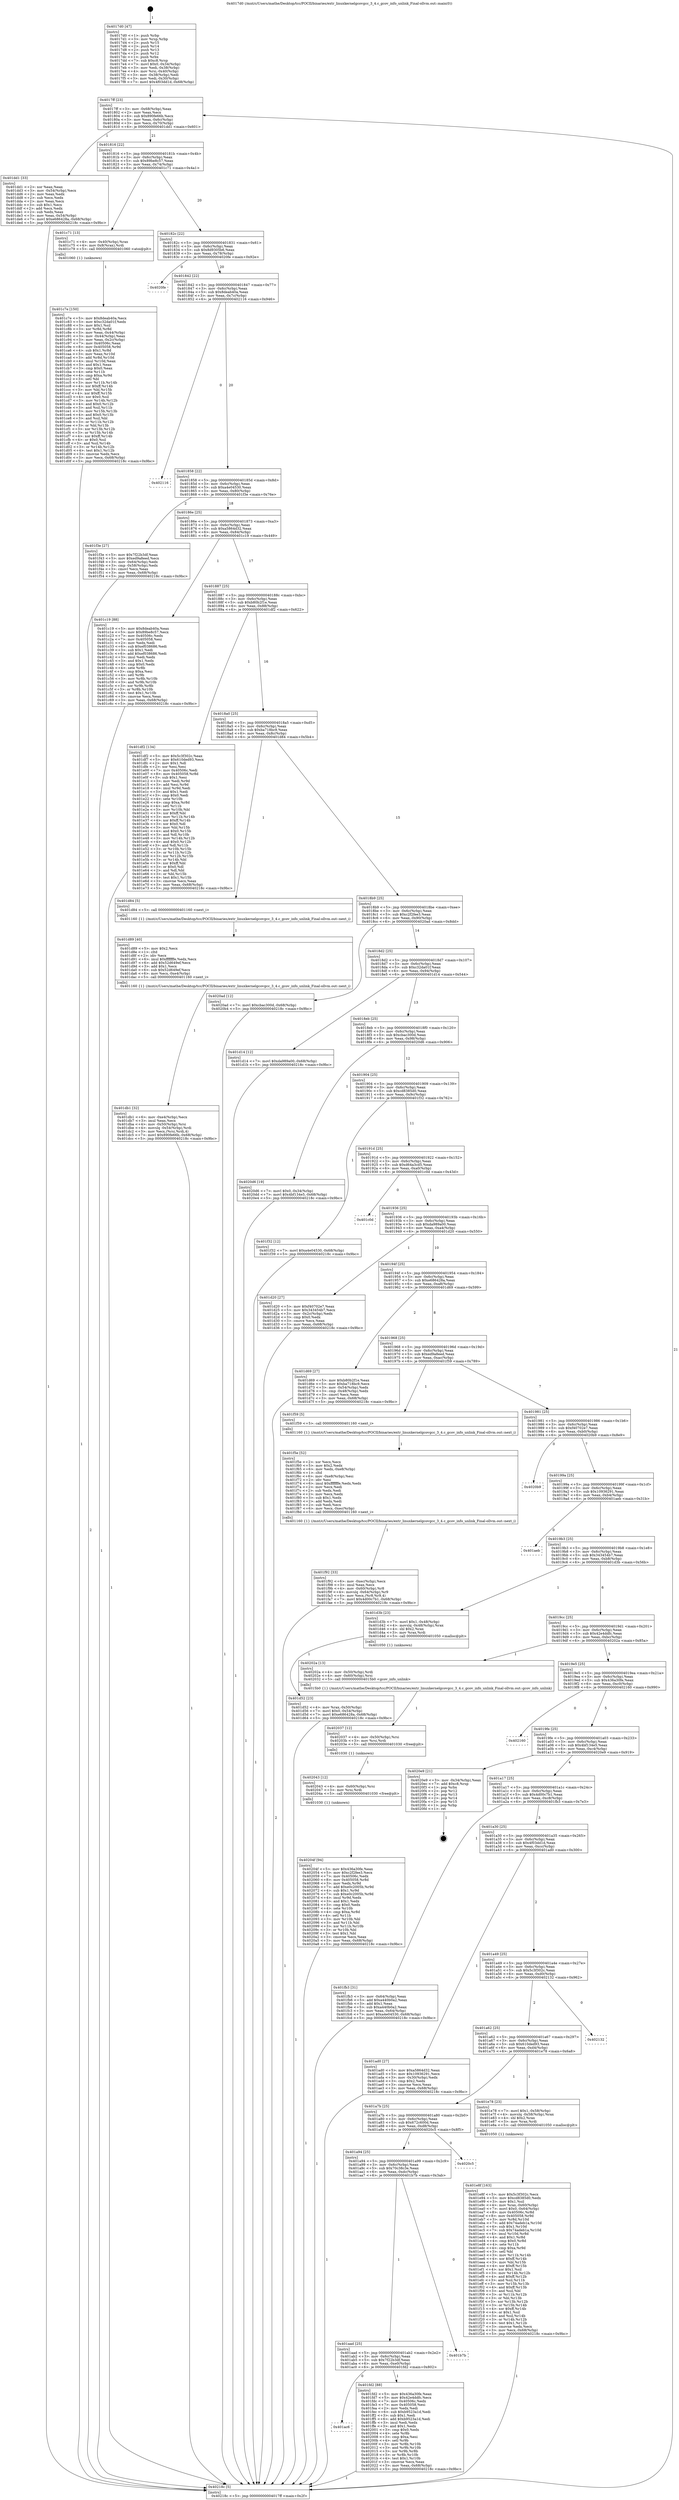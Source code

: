 digraph "0x4017d0" {
  label = "0x4017d0 (/mnt/c/Users/mathe/Desktop/tcc/POCII/binaries/extr_linuxkernelgcovgcc_3_4.c_gcov_info_unlink_Final-ollvm.out::main(0))"
  labelloc = "t"
  node[shape=record]

  Entry [label="",width=0.3,height=0.3,shape=circle,fillcolor=black,style=filled]
  "0x4017ff" [label="{
     0x4017ff [23]\l
     | [instrs]\l
     &nbsp;&nbsp;0x4017ff \<+3\>: mov -0x68(%rbp),%eax\l
     &nbsp;&nbsp;0x401802 \<+2\>: mov %eax,%ecx\l
     &nbsp;&nbsp;0x401804 \<+6\>: sub $0x890fe66b,%ecx\l
     &nbsp;&nbsp;0x40180a \<+3\>: mov %eax,-0x6c(%rbp)\l
     &nbsp;&nbsp;0x40180d \<+3\>: mov %ecx,-0x70(%rbp)\l
     &nbsp;&nbsp;0x401810 \<+6\>: je 0000000000401dd1 \<main+0x601\>\l
  }"]
  "0x401dd1" [label="{
     0x401dd1 [33]\l
     | [instrs]\l
     &nbsp;&nbsp;0x401dd1 \<+2\>: xor %eax,%eax\l
     &nbsp;&nbsp;0x401dd3 \<+3\>: mov -0x54(%rbp),%ecx\l
     &nbsp;&nbsp;0x401dd6 \<+2\>: mov %eax,%edx\l
     &nbsp;&nbsp;0x401dd8 \<+2\>: sub %ecx,%edx\l
     &nbsp;&nbsp;0x401dda \<+2\>: mov %eax,%ecx\l
     &nbsp;&nbsp;0x401ddc \<+3\>: sub $0x1,%ecx\l
     &nbsp;&nbsp;0x401ddf \<+2\>: add %ecx,%edx\l
     &nbsp;&nbsp;0x401de1 \<+2\>: sub %edx,%eax\l
     &nbsp;&nbsp;0x401de3 \<+3\>: mov %eax,-0x54(%rbp)\l
     &nbsp;&nbsp;0x401de6 \<+7\>: movl $0xe686428a,-0x68(%rbp)\l
     &nbsp;&nbsp;0x401ded \<+5\>: jmp 000000000040218c \<main+0x9bc\>\l
  }"]
  "0x401816" [label="{
     0x401816 [22]\l
     | [instrs]\l
     &nbsp;&nbsp;0x401816 \<+5\>: jmp 000000000040181b \<main+0x4b\>\l
     &nbsp;&nbsp;0x40181b \<+3\>: mov -0x6c(%rbp),%eax\l
     &nbsp;&nbsp;0x40181e \<+5\>: sub $0x89be8c57,%eax\l
     &nbsp;&nbsp;0x401823 \<+3\>: mov %eax,-0x74(%rbp)\l
     &nbsp;&nbsp;0x401826 \<+6\>: je 0000000000401c71 \<main+0x4a1\>\l
  }"]
  Exit [label="",width=0.3,height=0.3,shape=circle,fillcolor=black,style=filled,peripheries=2]
  "0x401c71" [label="{
     0x401c71 [13]\l
     | [instrs]\l
     &nbsp;&nbsp;0x401c71 \<+4\>: mov -0x40(%rbp),%rax\l
     &nbsp;&nbsp;0x401c75 \<+4\>: mov 0x8(%rax),%rdi\l
     &nbsp;&nbsp;0x401c79 \<+5\>: call 0000000000401060 \<atoi@plt\>\l
     | [calls]\l
     &nbsp;&nbsp;0x401060 \{1\} (unknown)\l
  }"]
  "0x40182c" [label="{
     0x40182c [22]\l
     | [instrs]\l
     &nbsp;&nbsp;0x40182c \<+5\>: jmp 0000000000401831 \<main+0x61\>\l
     &nbsp;&nbsp;0x401831 \<+3\>: mov -0x6c(%rbp),%eax\l
     &nbsp;&nbsp;0x401834 \<+5\>: sub $0x8d9305b6,%eax\l
     &nbsp;&nbsp;0x401839 \<+3\>: mov %eax,-0x78(%rbp)\l
     &nbsp;&nbsp;0x40183c \<+6\>: je 00000000004020fe \<main+0x92e\>\l
  }"]
  "0x40204f" [label="{
     0x40204f [94]\l
     | [instrs]\l
     &nbsp;&nbsp;0x40204f \<+5\>: mov $0x436a30fe,%eax\l
     &nbsp;&nbsp;0x402054 \<+5\>: mov $0xc2f2fee3,%ecx\l
     &nbsp;&nbsp;0x402059 \<+7\>: mov 0x40506c,%edx\l
     &nbsp;&nbsp;0x402060 \<+8\>: mov 0x405058,%r8d\l
     &nbsp;&nbsp;0x402068 \<+3\>: mov %edx,%r9d\l
     &nbsp;&nbsp;0x40206b \<+7\>: add $0xe0c2005b,%r9d\l
     &nbsp;&nbsp;0x402072 \<+4\>: sub $0x1,%r9d\l
     &nbsp;&nbsp;0x402076 \<+7\>: sub $0xe0c2005b,%r9d\l
     &nbsp;&nbsp;0x40207d \<+4\>: imul %r9d,%edx\l
     &nbsp;&nbsp;0x402081 \<+3\>: and $0x1,%edx\l
     &nbsp;&nbsp;0x402084 \<+3\>: cmp $0x0,%edx\l
     &nbsp;&nbsp;0x402087 \<+4\>: sete %r10b\l
     &nbsp;&nbsp;0x40208b \<+4\>: cmp $0xa,%r8d\l
     &nbsp;&nbsp;0x40208f \<+4\>: setl %r11b\l
     &nbsp;&nbsp;0x402093 \<+3\>: mov %r10b,%bl\l
     &nbsp;&nbsp;0x402096 \<+3\>: and %r11b,%bl\l
     &nbsp;&nbsp;0x402099 \<+3\>: xor %r11b,%r10b\l
     &nbsp;&nbsp;0x40209c \<+3\>: or %r10b,%bl\l
     &nbsp;&nbsp;0x40209f \<+3\>: test $0x1,%bl\l
     &nbsp;&nbsp;0x4020a2 \<+3\>: cmovne %ecx,%eax\l
     &nbsp;&nbsp;0x4020a5 \<+3\>: mov %eax,-0x68(%rbp)\l
     &nbsp;&nbsp;0x4020a8 \<+5\>: jmp 000000000040218c \<main+0x9bc\>\l
  }"]
  "0x4020fe" [label="{
     0x4020fe\l
  }", style=dashed]
  "0x401842" [label="{
     0x401842 [22]\l
     | [instrs]\l
     &nbsp;&nbsp;0x401842 \<+5\>: jmp 0000000000401847 \<main+0x77\>\l
     &nbsp;&nbsp;0x401847 \<+3\>: mov -0x6c(%rbp),%eax\l
     &nbsp;&nbsp;0x40184a \<+5\>: sub $0x8deab40a,%eax\l
     &nbsp;&nbsp;0x40184f \<+3\>: mov %eax,-0x7c(%rbp)\l
     &nbsp;&nbsp;0x401852 \<+6\>: je 0000000000402116 \<main+0x946\>\l
  }"]
  "0x402043" [label="{
     0x402043 [12]\l
     | [instrs]\l
     &nbsp;&nbsp;0x402043 \<+4\>: mov -0x60(%rbp),%rsi\l
     &nbsp;&nbsp;0x402047 \<+3\>: mov %rsi,%rdi\l
     &nbsp;&nbsp;0x40204a \<+5\>: call 0000000000401030 \<free@plt\>\l
     | [calls]\l
     &nbsp;&nbsp;0x401030 \{1\} (unknown)\l
  }"]
  "0x402116" [label="{
     0x402116\l
  }", style=dashed]
  "0x401858" [label="{
     0x401858 [22]\l
     | [instrs]\l
     &nbsp;&nbsp;0x401858 \<+5\>: jmp 000000000040185d \<main+0x8d\>\l
     &nbsp;&nbsp;0x40185d \<+3\>: mov -0x6c(%rbp),%eax\l
     &nbsp;&nbsp;0x401860 \<+5\>: sub $0xa4e04530,%eax\l
     &nbsp;&nbsp;0x401865 \<+3\>: mov %eax,-0x80(%rbp)\l
     &nbsp;&nbsp;0x401868 \<+6\>: je 0000000000401f3e \<main+0x76e\>\l
  }"]
  "0x402037" [label="{
     0x402037 [12]\l
     | [instrs]\l
     &nbsp;&nbsp;0x402037 \<+4\>: mov -0x50(%rbp),%rsi\l
     &nbsp;&nbsp;0x40203b \<+3\>: mov %rsi,%rdi\l
     &nbsp;&nbsp;0x40203e \<+5\>: call 0000000000401030 \<free@plt\>\l
     | [calls]\l
     &nbsp;&nbsp;0x401030 \{1\} (unknown)\l
  }"]
  "0x401f3e" [label="{
     0x401f3e [27]\l
     | [instrs]\l
     &nbsp;&nbsp;0x401f3e \<+5\>: mov $0x7f22b3df,%eax\l
     &nbsp;&nbsp;0x401f43 \<+5\>: mov $0xed9a8eed,%ecx\l
     &nbsp;&nbsp;0x401f48 \<+3\>: mov -0x64(%rbp),%edx\l
     &nbsp;&nbsp;0x401f4b \<+3\>: cmp -0x58(%rbp),%edx\l
     &nbsp;&nbsp;0x401f4e \<+3\>: cmovl %ecx,%eax\l
     &nbsp;&nbsp;0x401f51 \<+3\>: mov %eax,-0x68(%rbp)\l
     &nbsp;&nbsp;0x401f54 \<+5\>: jmp 000000000040218c \<main+0x9bc\>\l
  }"]
  "0x40186e" [label="{
     0x40186e [25]\l
     | [instrs]\l
     &nbsp;&nbsp;0x40186e \<+5\>: jmp 0000000000401873 \<main+0xa3\>\l
     &nbsp;&nbsp;0x401873 \<+3\>: mov -0x6c(%rbp),%eax\l
     &nbsp;&nbsp;0x401876 \<+5\>: sub $0xa5864d32,%eax\l
     &nbsp;&nbsp;0x40187b \<+6\>: mov %eax,-0x84(%rbp)\l
     &nbsp;&nbsp;0x401881 \<+6\>: je 0000000000401c19 \<main+0x449\>\l
  }"]
  "0x401ac6" [label="{
     0x401ac6\l
  }", style=dashed]
  "0x401c19" [label="{
     0x401c19 [88]\l
     | [instrs]\l
     &nbsp;&nbsp;0x401c19 \<+5\>: mov $0x8deab40a,%eax\l
     &nbsp;&nbsp;0x401c1e \<+5\>: mov $0x89be8c57,%ecx\l
     &nbsp;&nbsp;0x401c23 \<+7\>: mov 0x40506c,%edx\l
     &nbsp;&nbsp;0x401c2a \<+7\>: mov 0x405058,%esi\l
     &nbsp;&nbsp;0x401c31 \<+2\>: mov %edx,%edi\l
     &nbsp;&nbsp;0x401c33 \<+6\>: sub $0xef038686,%edi\l
     &nbsp;&nbsp;0x401c39 \<+3\>: sub $0x1,%edi\l
     &nbsp;&nbsp;0x401c3c \<+6\>: add $0xef038686,%edi\l
     &nbsp;&nbsp;0x401c42 \<+3\>: imul %edi,%edx\l
     &nbsp;&nbsp;0x401c45 \<+3\>: and $0x1,%edx\l
     &nbsp;&nbsp;0x401c48 \<+3\>: cmp $0x0,%edx\l
     &nbsp;&nbsp;0x401c4b \<+4\>: sete %r8b\l
     &nbsp;&nbsp;0x401c4f \<+3\>: cmp $0xa,%esi\l
     &nbsp;&nbsp;0x401c52 \<+4\>: setl %r9b\l
     &nbsp;&nbsp;0x401c56 \<+3\>: mov %r8b,%r10b\l
     &nbsp;&nbsp;0x401c59 \<+3\>: and %r9b,%r10b\l
     &nbsp;&nbsp;0x401c5c \<+3\>: xor %r9b,%r8b\l
     &nbsp;&nbsp;0x401c5f \<+3\>: or %r8b,%r10b\l
     &nbsp;&nbsp;0x401c62 \<+4\>: test $0x1,%r10b\l
     &nbsp;&nbsp;0x401c66 \<+3\>: cmovne %ecx,%eax\l
     &nbsp;&nbsp;0x401c69 \<+3\>: mov %eax,-0x68(%rbp)\l
     &nbsp;&nbsp;0x401c6c \<+5\>: jmp 000000000040218c \<main+0x9bc\>\l
  }"]
  "0x401887" [label="{
     0x401887 [25]\l
     | [instrs]\l
     &nbsp;&nbsp;0x401887 \<+5\>: jmp 000000000040188c \<main+0xbc\>\l
     &nbsp;&nbsp;0x40188c \<+3\>: mov -0x6c(%rbp),%eax\l
     &nbsp;&nbsp;0x40188f \<+5\>: sub $0xb80b2f1e,%eax\l
     &nbsp;&nbsp;0x401894 \<+6\>: mov %eax,-0x88(%rbp)\l
     &nbsp;&nbsp;0x40189a \<+6\>: je 0000000000401df2 \<main+0x622\>\l
  }"]
  "0x401fd2" [label="{
     0x401fd2 [88]\l
     | [instrs]\l
     &nbsp;&nbsp;0x401fd2 \<+5\>: mov $0x436a30fe,%eax\l
     &nbsp;&nbsp;0x401fd7 \<+5\>: mov $0x42e4ddfc,%ecx\l
     &nbsp;&nbsp;0x401fdc \<+7\>: mov 0x40506c,%edx\l
     &nbsp;&nbsp;0x401fe3 \<+7\>: mov 0x405058,%esi\l
     &nbsp;&nbsp;0x401fea \<+2\>: mov %edx,%edi\l
     &nbsp;&nbsp;0x401fec \<+6\>: sub $0xb9523a1d,%edi\l
     &nbsp;&nbsp;0x401ff2 \<+3\>: sub $0x1,%edi\l
     &nbsp;&nbsp;0x401ff5 \<+6\>: add $0xb9523a1d,%edi\l
     &nbsp;&nbsp;0x401ffb \<+3\>: imul %edi,%edx\l
     &nbsp;&nbsp;0x401ffe \<+3\>: and $0x1,%edx\l
     &nbsp;&nbsp;0x402001 \<+3\>: cmp $0x0,%edx\l
     &nbsp;&nbsp;0x402004 \<+4\>: sete %r8b\l
     &nbsp;&nbsp;0x402008 \<+3\>: cmp $0xa,%esi\l
     &nbsp;&nbsp;0x40200b \<+4\>: setl %r9b\l
     &nbsp;&nbsp;0x40200f \<+3\>: mov %r8b,%r10b\l
     &nbsp;&nbsp;0x402012 \<+3\>: and %r9b,%r10b\l
     &nbsp;&nbsp;0x402015 \<+3\>: xor %r9b,%r8b\l
     &nbsp;&nbsp;0x402018 \<+3\>: or %r8b,%r10b\l
     &nbsp;&nbsp;0x40201b \<+4\>: test $0x1,%r10b\l
     &nbsp;&nbsp;0x40201f \<+3\>: cmovne %ecx,%eax\l
     &nbsp;&nbsp;0x402022 \<+3\>: mov %eax,-0x68(%rbp)\l
     &nbsp;&nbsp;0x402025 \<+5\>: jmp 000000000040218c \<main+0x9bc\>\l
  }"]
  "0x401df2" [label="{
     0x401df2 [134]\l
     | [instrs]\l
     &nbsp;&nbsp;0x401df2 \<+5\>: mov $0x5c3f302c,%eax\l
     &nbsp;&nbsp;0x401df7 \<+5\>: mov $0x610ded93,%ecx\l
     &nbsp;&nbsp;0x401dfc \<+2\>: mov $0x1,%dl\l
     &nbsp;&nbsp;0x401dfe \<+2\>: xor %esi,%esi\l
     &nbsp;&nbsp;0x401e00 \<+7\>: mov 0x40506c,%edi\l
     &nbsp;&nbsp;0x401e07 \<+8\>: mov 0x405058,%r8d\l
     &nbsp;&nbsp;0x401e0f \<+3\>: sub $0x1,%esi\l
     &nbsp;&nbsp;0x401e12 \<+3\>: mov %edi,%r9d\l
     &nbsp;&nbsp;0x401e15 \<+3\>: add %esi,%r9d\l
     &nbsp;&nbsp;0x401e18 \<+4\>: imul %r9d,%edi\l
     &nbsp;&nbsp;0x401e1c \<+3\>: and $0x1,%edi\l
     &nbsp;&nbsp;0x401e1f \<+3\>: cmp $0x0,%edi\l
     &nbsp;&nbsp;0x401e22 \<+4\>: sete %r10b\l
     &nbsp;&nbsp;0x401e26 \<+4\>: cmp $0xa,%r8d\l
     &nbsp;&nbsp;0x401e2a \<+4\>: setl %r11b\l
     &nbsp;&nbsp;0x401e2e \<+3\>: mov %r10b,%bl\l
     &nbsp;&nbsp;0x401e31 \<+3\>: xor $0xff,%bl\l
     &nbsp;&nbsp;0x401e34 \<+3\>: mov %r11b,%r14b\l
     &nbsp;&nbsp;0x401e37 \<+4\>: xor $0xff,%r14b\l
     &nbsp;&nbsp;0x401e3b \<+3\>: xor $0x0,%dl\l
     &nbsp;&nbsp;0x401e3e \<+3\>: mov %bl,%r15b\l
     &nbsp;&nbsp;0x401e41 \<+4\>: and $0x0,%r15b\l
     &nbsp;&nbsp;0x401e45 \<+3\>: and %dl,%r10b\l
     &nbsp;&nbsp;0x401e48 \<+3\>: mov %r14b,%r12b\l
     &nbsp;&nbsp;0x401e4b \<+4\>: and $0x0,%r12b\l
     &nbsp;&nbsp;0x401e4f \<+3\>: and %dl,%r11b\l
     &nbsp;&nbsp;0x401e52 \<+3\>: or %r10b,%r15b\l
     &nbsp;&nbsp;0x401e55 \<+3\>: or %r11b,%r12b\l
     &nbsp;&nbsp;0x401e58 \<+3\>: xor %r12b,%r15b\l
     &nbsp;&nbsp;0x401e5b \<+3\>: or %r14b,%bl\l
     &nbsp;&nbsp;0x401e5e \<+3\>: xor $0xff,%bl\l
     &nbsp;&nbsp;0x401e61 \<+3\>: or $0x0,%dl\l
     &nbsp;&nbsp;0x401e64 \<+2\>: and %dl,%bl\l
     &nbsp;&nbsp;0x401e66 \<+3\>: or %bl,%r15b\l
     &nbsp;&nbsp;0x401e69 \<+4\>: test $0x1,%r15b\l
     &nbsp;&nbsp;0x401e6d \<+3\>: cmovne %ecx,%eax\l
     &nbsp;&nbsp;0x401e70 \<+3\>: mov %eax,-0x68(%rbp)\l
     &nbsp;&nbsp;0x401e73 \<+5\>: jmp 000000000040218c \<main+0x9bc\>\l
  }"]
  "0x4018a0" [label="{
     0x4018a0 [25]\l
     | [instrs]\l
     &nbsp;&nbsp;0x4018a0 \<+5\>: jmp 00000000004018a5 \<main+0xd5\>\l
     &nbsp;&nbsp;0x4018a5 \<+3\>: mov -0x6c(%rbp),%eax\l
     &nbsp;&nbsp;0x4018a8 \<+5\>: sub $0xba718bc9,%eax\l
     &nbsp;&nbsp;0x4018ad \<+6\>: mov %eax,-0x8c(%rbp)\l
     &nbsp;&nbsp;0x4018b3 \<+6\>: je 0000000000401d84 \<main+0x5b4\>\l
  }"]
  "0x401aad" [label="{
     0x401aad [25]\l
     | [instrs]\l
     &nbsp;&nbsp;0x401aad \<+5\>: jmp 0000000000401ab2 \<main+0x2e2\>\l
     &nbsp;&nbsp;0x401ab2 \<+3\>: mov -0x6c(%rbp),%eax\l
     &nbsp;&nbsp;0x401ab5 \<+5\>: sub $0x7f22b3df,%eax\l
     &nbsp;&nbsp;0x401aba \<+6\>: mov %eax,-0xe0(%rbp)\l
     &nbsp;&nbsp;0x401ac0 \<+6\>: je 0000000000401fd2 \<main+0x802\>\l
  }"]
  "0x401d84" [label="{
     0x401d84 [5]\l
     | [instrs]\l
     &nbsp;&nbsp;0x401d84 \<+5\>: call 0000000000401160 \<next_i\>\l
     | [calls]\l
     &nbsp;&nbsp;0x401160 \{1\} (/mnt/c/Users/mathe/Desktop/tcc/POCII/binaries/extr_linuxkernelgcovgcc_3_4.c_gcov_info_unlink_Final-ollvm.out::next_i)\l
  }"]
  "0x4018b9" [label="{
     0x4018b9 [25]\l
     | [instrs]\l
     &nbsp;&nbsp;0x4018b9 \<+5\>: jmp 00000000004018be \<main+0xee\>\l
     &nbsp;&nbsp;0x4018be \<+3\>: mov -0x6c(%rbp),%eax\l
     &nbsp;&nbsp;0x4018c1 \<+5\>: sub $0xc2f2fee3,%eax\l
     &nbsp;&nbsp;0x4018c6 \<+6\>: mov %eax,-0x90(%rbp)\l
     &nbsp;&nbsp;0x4018cc \<+6\>: je 00000000004020ad \<main+0x8dd\>\l
  }"]
  "0x401b7b" [label="{
     0x401b7b\l
  }", style=dashed]
  "0x4020ad" [label="{
     0x4020ad [12]\l
     | [instrs]\l
     &nbsp;&nbsp;0x4020ad \<+7\>: movl $0xcbac300d,-0x68(%rbp)\l
     &nbsp;&nbsp;0x4020b4 \<+5\>: jmp 000000000040218c \<main+0x9bc\>\l
  }"]
  "0x4018d2" [label="{
     0x4018d2 [25]\l
     | [instrs]\l
     &nbsp;&nbsp;0x4018d2 \<+5\>: jmp 00000000004018d7 \<main+0x107\>\l
     &nbsp;&nbsp;0x4018d7 \<+3\>: mov -0x6c(%rbp),%eax\l
     &nbsp;&nbsp;0x4018da \<+5\>: sub $0xc32da01f,%eax\l
     &nbsp;&nbsp;0x4018df \<+6\>: mov %eax,-0x94(%rbp)\l
     &nbsp;&nbsp;0x4018e5 \<+6\>: je 0000000000401d14 \<main+0x544\>\l
  }"]
  "0x401a94" [label="{
     0x401a94 [25]\l
     | [instrs]\l
     &nbsp;&nbsp;0x401a94 \<+5\>: jmp 0000000000401a99 \<main+0x2c9\>\l
     &nbsp;&nbsp;0x401a99 \<+3\>: mov -0x6c(%rbp),%eax\l
     &nbsp;&nbsp;0x401a9c \<+5\>: sub $0x70c38c3e,%eax\l
     &nbsp;&nbsp;0x401aa1 \<+6\>: mov %eax,-0xdc(%rbp)\l
     &nbsp;&nbsp;0x401aa7 \<+6\>: je 0000000000401b7b \<main+0x3ab\>\l
  }"]
  "0x401d14" [label="{
     0x401d14 [12]\l
     | [instrs]\l
     &nbsp;&nbsp;0x401d14 \<+7\>: movl $0xda989a00,-0x68(%rbp)\l
     &nbsp;&nbsp;0x401d1b \<+5\>: jmp 000000000040218c \<main+0x9bc\>\l
  }"]
  "0x4018eb" [label="{
     0x4018eb [25]\l
     | [instrs]\l
     &nbsp;&nbsp;0x4018eb \<+5\>: jmp 00000000004018f0 \<main+0x120\>\l
     &nbsp;&nbsp;0x4018f0 \<+3\>: mov -0x6c(%rbp),%eax\l
     &nbsp;&nbsp;0x4018f3 \<+5\>: sub $0xcbac300d,%eax\l
     &nbsp;&nbsp;0x4018f8 \<+6\>: mov %eax,-0x98(%rbp)\l
     &nbsp;&nbsp;0x4018fe \<+6\>: je 00000000004020d6 \<main+0x906\>\l
  }"]
  "0x4020c5" [label="{
     0x4020c5\l
  }", style=dashed]
  "0x4020d6" [label="{
     0x4020d6 [19]\l
     | [instrs]\l
     &nbsp;&nbsp;0x4020d6 \<+7\>: movl $0x0,-0x34(%rbp)\l
     &nbsp;&nbsp;0x4020dd \<+7\>: movl $0x4bf134e5,-0x68(%rbp)\l
     &nbsp;&nbsp;0x4020e4 \<+5\>: jmp 000000000040218c \<main+0x9bc\>\l
  }"]
  "0x401904" [label="{
     0x401904 [25]\l
     | [instrs]\l
     &nbsp;&nbsp;0x401904 \<+5\>: jmp 0000000000401909 \<main+0x139\>\l
     &nbsp;&nbsp;0x401909 \<+3\>: mov -0x6c(%rbp),%eax\l
     &nbsp;&nbsp;0x40190c \<+5\>: sub $0xcd8385d0,%eax\l
     &nbsp;&nbsp;0x401911 \<+6\>: mov %eax,-0x9c(%rbp)\l
     &nbsp;&nbsp;0x401917 \<+6\>: je 0000000000401f32 \<main+0x762\>\l
  }"]
  "0x401f92" [label="{
     0x401f92 [33]\l
     | [instrs]\l
     &nbsp;&nbsp;0x401f92 \<+6\>: mov -0xec(%rbp),%ecx\l
     &nbsp;&nbsp;0x401f98 \<+3\>: imul %eax,%ecx\l
     &nbsp;&nbsp;0x401f9b \<+4\>: mov -0x60(%rbp),%r8\l
     &nbsp;&nbsp;0x401f9f \<+4\>: movslq -0x64(%rbp),%r9\l
     &nbsp;&nbsp;0x401fa3 \<+4\>: mov %ecx,(%r8,%r9,4)\l
     &nbsp;&nbsp;0x401fa7 \<+7\>: movl $0x4d00c7b1,-0x68(%rbp)\l
     &nbsp;&nbsp;0x401fae \<+5\>: jmp 000000000040218c \<main+0x9bc\>\l
  }"]
  "0x401f32" [label="{
     0x401f32 [12]\l
     | [instrs]\l
     &nbsp;&nbsp;0x401f32 \<+7\>: movl $0xa4e04530,-0x68(%rbp)\l
     &nbsp;&nbsp;0x401f39 \<+5\>: jmp 000000000040218c \<main+0x9bc\>\l
  }"]
  "0x40191d" [label="{
     0x40191d [25]\l
     | [instrs]\l
     &nbsp;&nbsp;0x40191d \<+5\>: jmp 0000000000401922 \<main+0x152\>\l
     &nbsp;&nbsp;0x401922 \<+3\>: mov -0x6c(%rbp),%eax\l
     &nbsp;&nbsp;0x401925 \<+5\>: sub $0xd64a3cd5,%eax\l
     &nbsp;&nbsp;0x40192a \<+6\>: mov %eax,-0xa0(%rbp)\l
     &nbsp;&nbsp;0x401930 \<+6\>: je 0000000000401c0d \<main+0x43d\>\l
  }"]
  "0x401f5e" [label="{
     0x401f5e [52]\l
     | [instrs]\l
     &nbsp;&nbsp;0x401f5e \<+2\>: xor %ecx,%ecx\l
     &nbsp;&nbsp;0x401f60 \<+5\>: mov $0x2,%edx\l
     &nbsp;&nbsp;0x401f65 \<+6\>: mov %edx,-0xe8(%rbp)\l
     &nbsp;&nbsp;0x401f6b \<+1\>: cltd\l
     &nbsp;&nbsp;0x401f6c \<+6\>: mov -0xe8(%rbp),%esi\l
     &nbsp;&nbsp;0x401f72 \<+2\>: idiv %esi\l
     &nbsp;&nbsp;0x401f74 \<+6\>: imul $0xfffffffe,%edx,%edx\l
     &nbsp;&nbsp;0x401f7a \<+2\>: mov %ecx,%edi\l
     &nbsp;&nbsp;0x401f7c \<+2\>: sub %edx,%edi\l
     &nbsp;&nbsp;0x401f7e \<+2\>: mov %ecx,%edx\l
     &nbsp;&nbsp;0x401f80 \<+3\>: sub $0x1,%edx\l
     &nbsp;&nbsp;0x401f83 \<+2\>: add %edx,%edi\l
     &nbsp;&nbsp;0x401f85 \<+2\>: sub %edi,%ecx\l
     &nbsp;&nbsp;0x401f87 \<+6\>: mov %ecx,-0xec(%rbp)\l
     &nbsp;&nbsp;0x401f8d \<+5\>: call 0000000000401160 \<next_i\>\l
     | [calls]\l
     &nbsp;&nbsp;0x401160 \{1\} (/mnt/c/Users/mathe/Desktop/tcc/POCII/binaries/extr_linuxkernelgcovgcc_3_4.c_gcov_info_unlink_Final-ollvm.out::next_i)\l
  }"]
  "0x401c0d" [label="{
     0x401c0d\l
  }", style=dashed]
  "0x401936" [label="{
     0x401936 [25]\l
     | [instrs]\l
     &nbsp;&nbsp;0x401936 \<+5\>: jmp 000000000040193b \<main+0x16b\>\l
     &nbsp;&nbsp;0x40193b \<+3\>: mov -0x6c(%rbp),%eax\l
     &nbsp;&nbsp;0x40193e \<+5\>: sub $0xda989a00,%eax\l
     &nbsp;&nbsp;0x401943 \<+6\>: mov %eax,-0xa4(%rbp)\l
     &nbsp;&nbsp;0x401949 \<+6\>: je 0000000000401d20 \<main+0x550\>\l
  }"]
  "0x401e8f" [label="{
     0x401e8f [163]\l
     | [instrs]\l
     &nbsp;&nbsp;0x401e8f \<+5\>: mov $0x5c3f302c,%ecx\l
     &nbsp;&nbsp;0x401e94 \<+5\>: mov $0xcd8385d0,%edx\l
     &nbsp;&nbsp;0x401e99 \<+3\>: mov $0x1,%sil\l
     &nbsp;&nbsp;0x401e9c \<+4\>: mov %rax,-0x60(%rbp)\l
     &nbsp;&nbsp;0x401ea0 \<+7\>: movl $0x0,-0x64(%rbp)\l
     &nbsp;&nbsp;0x401ea7 \<+8\>: mov 0x40506c,%r8d\l
     &nbsp;&nbsp;0x401eaf \<+8\>: mov 0x405058,%r9d\l
     &nbsp;&nbsp;0x401eb7 \<+3\>: mov %r8d,%r10d\l
     &nbsp;&nbsp;0x401eba \<+7\>: add $0x74adeb1a,%r10d\l
     &nbsp;&nbsp;0x401ec1 \<+4\>: sub $0x1,%r10d\l
     &nbsp;&nbsp;0x401ec5 \<+7\>: sub $0x74adeb1a,%r10d\l
     &nbsp;&nbsp;0x401ecc \<+4\>: imul %r10d,%r8d\l
     &nbsp;&nbsp;0x401ed0 \<+4\>: and $0x1,%r8d\l
     &nbsp;&nbsp;0x401ed4 \<+4\>: cmp $0x0,%r8d\l
     &nbsp;&nbsp;0x401ed8 \<+4\>: sete %r11b\l
     &nbsp;&nbsp;0x401edc \<+4\>: cmp $0xa,%r9d\l
     &nbsp;&nbsp;0x401ee0 \<+3\>: setl %bl\l
     &nbsp;&nbsp;0x401ee3 \<+3\>: mov %r11b,%r14b\l
     &nbsp;&nbsp;0x401ee6 \<+4\>: xor $0xff,%r14b\l
     &nbsp;&nbsp;0x401eea \<+3\>: mov %bl,%r15b\l
     &nbsp;&nbsp;0x401eed \<+4\>: xor $0xff,%r15b\l
     &nbsp;&nbsp;0x401ef1 \<+4\>: xor $0x1,%sil\l
     &nbsp;&nbsp;0x401ef5 \<+3\>: mov %r14b,%r12b\l
     &nbsp;&nbsp;0x401ef8 \<+4\>: and $0xff,%r12b\l
     &nbsp;&nbsp;0x401efc \<+3\>: and %sil,%r11b\l
     &nbsp;&nbsp;0x401eff \<+3\>: mov %r15b,%r13b\l
     &nbsp;&nbsp;0x401f02 \<+4\>: and $0xff,%r13b\l
     &nbsp;&nbsp;0x401f06 \<+3\>: and %sil,%bl\l
     &nbsp;&nbsp;0x401f09 \<+3\>: or %r11b,%r12b\l
     &nbsp;&nbsp;0x401f0c \<+3\>: or %bl,%r13b\l
     &nbsp;&nbsp;0x401f0f \<+3\>: xor %r13b,%r12b\l
     &nbsp;&nbsp;0x401f12 \<+3\>: or %r15b,%r14b\l
     &nbsp;&nbsp;0x401f15 \<+4\>: xor $0xff,%r14b\l
     &nbsp;&nbsp;0x401f19 \<+4\>: or $0x1,%sil\l
     &nbsp;&nbsp;0x401f1d \<+3\>: and %sil,%r14b\l
     &nbsp;&nbsp;0x401f20 \<+3\>: or %r14b,%r12b\l
     &nbsp;&nbsp;0x401f23 \<+4\>: test $0x1,%r12b\l
     &nbsp;&nbsp;0x401f27 \<+3\>: cmovne %edx,%ecx\l
     &nbsp;&nbsp;0x401f2a \<+3\>: mov %ecx,-0x68(%rbp)\l
     &nbsp;&nbsp;0x401f2d \<+5\>: jmp 000000000040218c \<main+0x9bc\>\l
  }"]
  "0x401d20" [label="{
     0x401d20 [27]\l
     | [instrs]\l
     &nbsp;&nbsp;0x401d20 \<+5\>: mov $0xf40702e7,%eax\l
     &nbsp;&nbsp;0x401d25 \<+5\>: mov $0x343454b7,%ecx\l
     &nbsp;&nbsp;0x401d2a \<+3\>: mov -0x2c(%rbp),%edx\l
     &nbsp;&nbsp;0x401d2d \<+3\>: cmp $0x0,%edx\l
     &nbsp;&nbsp;0x401d30 \<+3\>: cmove %ecx,%eax\l
     &nbsp;&nbsp;0x401d33 \<+3\>: mov %eax,-0x68(%rbp)\l
     &nbsp;&nbsp;0x401d36 \<+5\>: jmp 000000000040218c \<main+0x9bc\>\l
  }"]
  "0x40194f" [label="{
     0x40194f [25]\l
     | [instrs]\l
     &nbsp;&nbsp;0x40194f \<+5\>: jmp 0000000000401954 \<main+0x184\>\l
     &nbsp;&nbsp;0x401954 \<+3\>: mov -0x6c(%rbp),%eax\l
     &nbsp;&nbsp;0x401957 \<+5\>: sub $0xe686428a,%eax\l
     &nbsp;&nbsp;0x40195c \<+6\>: mov %eax,-0xa8(%rbp)\l
     &nbsp;&nbsp;0x401962 \<+6\>: je 0000000000401d69 \<main+0x599\>\l
  }"]
  "0x401a7b" [label="{
     0x401a7b [25]\l
     | [instrs]\l
     &nbsp;&nbsp;0x401a7b \<+5\>: jmp 0000000000401a80 \<main+0x2b0\>\l
     &nbsp;&nbsp;0x401a80 \<+3\>: mov -0x6c(%rbp),%eax\l
     &nbsp;&nbsp;0x401a83 \<+5\>: sub $0x672c600d,%eax\l
     &nbsp;&nbsp;0x401a88 \<+6\>: mov %eax,-0xd8(%rbp)\l
     &nbsp;&nbsp;0x401a8e \<+6\>: je 00000000004020c5 \<main+0x8f5\>\l
  }"]
  "0x401d69" [label="{
     0x401d69 [27]\l
     | [instrs]\l
     &nbsp;&nbsp;0x401d69 \<+5\>: mov $0xb80b2f1e,%eax\l
     &nbsp;&nbsp;0x401d6e \<+5\>: mov $0xba718bc9,%ecx\l
     &nbsp;&nbsp;0x401d73 \<+3\>: mov -0x54(%rbp),%edx\l
     &nbsp;&nbsp;0x401d76 \<+3\>: cmp -0x48(%rbp),%edx\l
     &nbsp;&nbsp;0x401d79 \<+3\>: cmovl %ecx,%eax\l
     &nbsp;&nbsp;0x401d7c \<+3\>: mov %eax,-0x68(%rbp)\l
     &nbsp;&nbsp;0x401d7f \<+5\>: jmp 000000000040218c \<main+0x9bc\>\l
  }"]
  "0x401968" [label="{
     0x401968 [25]\l
     | [instrs]\l
     &nbsp;&nbsp;0x401968 \<+5\>: jmp 000000000040196d \<main+0x19d\>\l
     &nbsp;&nbsp;0x40196d \<+3\>: mov -0x6c(%rbp),%eax\l
     &nbsp;&nbsp;0x401970 \<+5\>: sub $0xed9a8eed,%eax\l
     &nbsp;&nbsp;0x401975 \<+6\>: mov %eax,-0xac(%rbp)\l
     &nbsp;&nbsp;0x40197b \<+6\>: je 0000000000401f59 \<main+0x789\>\l
  }"]
  "0x401e78" [label="{
     0x401e78 [23]\l
     | [instrs]\l
     &nbsp;&nbsp;0x401e78 \<+7\>: movl $0x1,-0x58(%rbp)\l
     &nbsp;&nbsp;0x401e7f \<+4\>: movslq -0x58(%rbp),%rax\l
     &nbsp;&nbsp;0x401e83 \<+4\>: shl $0x2,%rax\l
     &nbsp;&nbsp;0x401e87 \<+3\>: mov %rax,%rdi\l
     &nbsp;&nbsp;0x401e8a \<+5\>: call 0000000000401050 \<malloc@plt\>\l
     | [calls]\l
     &nbsp;&nbsp;0x401050 \{1\} (unknown)\l
  }"]
  "0x401f59" [label="{
     0x401f59 [5]\l
     | [instrs]\l
     &nbsp;&nbsp;0x401f59 \<+5\>: call 0000000000401160 \<next_i\>\l
     | [calls]\l
     &nbsp;&nbsp;0x401160 \{1\} (/mnt/c/Users/mathe/Desktop/tcc/POCII/binaries/extr_linuxkernelgcovgcc_3_4.c_gcov_info_unlink_Final-ollvm.out::next_i)\l
  }"]
  "0x401981" [label="{
     0x401981 [25]\l
     | [instrs]\l
     &nbsp;&nbsp;0x401981 \<+5\>: jmp 0000000000401986 \<main+0x1b6\>\l
     &nbsp;&nbsp;0x401986 \<+3\>: mov -0x6c(%rbp),%eax\l
     &nbsp;&nbsp;0x401989 \<+5\>: sub $0xf40702e7,%eax\l
     &nbsp;&nbsp;0x40198e \<+6\>: mov %eax,-0xb0(%rbp)\l
     &nbsp;&nbsp;0x401994 \<+6\>: je 00000000004020b9 \<main+0x8e9\>\l
  }"]
  "0x401a62" [label="{
     0x401a62 [25]\l
     | [instrs]\l
     &nbsp;&nbsp;0x401a62 \<+5\>: jmp 0000000000401a67 \<main+0x297\>\l
     &nbsp;&nbsp;0x401a67 \<+3\>: mov -0x6c(%rbp),%eax\l
     &nbsp;&nbsp;0x401a6a \<+5\>: sub $0x610ded93,%eax\l
     &nbsp;&nbsp;0x401a6f \<+6\>: mov %eax,-0xd4(%rbp)\l
     &nbsp;&nbsp;0x401a75 \<+6\>: je 0000000000401e78 \<main+0x6a8\>\l
  }"]
  "0x4020b9" [label="{
     0x4020b9\l
  }", style=dashed]
  "0x40199a" [label="{
     0x40199a [25]\l
     | [instrs]\l
     &nbsp;&nbsp;0x40199a \<+5\>: jmp 000000000040199f \<main+0x1cf\>\l
     &nbsp;&nbsp;0x40199f \<+3\>: mov -0x6c(%rbp),%eax\l
     &nbsp;&nbsp;0x4019a2 \<+5\>: sub $0x10936291,%eax\l
     &nbsp;&nbsp;0x4019a7 \<+6\>: mov %eax,-0xb4(%rbp)\l
     &nbsp;&nbsp;0x4019ad \<+6\>: je 0000000000401aeb \<main+0x31b\>\l
  }"]
  "0x402132" [label="{
     0x402132\l
  }", style=dashed]
  "0x401aeb" [label="{
     0x401aeb\l
  }", style=dashed]
  "0x4019b3" [label="{
     0x4019b3 [25]\l
     | [instrs]\l
     &nbsp;&nbsp;0x4019b3 \<+5\>: jmp 00000000004019b8 \<main+0x1e8\>\l
     &nbsp;&nbsp;0x4019b8 \<+3\>: mov -0x6c(%rbp),%eax\l
     &nbsp;&nbsp;0x4019bb \<+5\>: sub $0x343454b7,%eax\l
     &nbsp;&nbsp;0x4019c0 \<+6\>: mov %eax,-0xb8(%rbp)\l
     &nbsp;&nbsp;0x4019c6 \<+6\>: je 0000000000401d3b \<main+0x56b\>\l
  }"]
  "0x401db1" [label="{
     0x401db1 [32]\l
     | [instrs]\l
     &nbsp;&nbsp;0x401db1 \<+6\>: mov -0xe4(%rbp),%ecx\l
     &nbsp;&nbsp;0x401db7 \<+3\>: imul %eax,%ecx\l
     &nbsp;&nbsp;0x401dba \<+4\>: mov -0x50(%rbp),%rsi\l
     &nbsp;&nbsp;0x401dbe \<+4\>: movslq -0x54(%rbp),%rdi\l
     &nbsp;&nbsp;0x401dc2 \<+3\>: mov %ecx,(%rsi,%rdi,4)\l
     &nbsp;&nbsp;0x401dc5 \<+7\>: movl $0x890fe66b,-0x68(%rbp)\l
     &nbsp;&nbsp;0x401dcc \<+5\>: jmp 000000000040218c \<main+0x9bc\>\l
  }"]
  "0x401d3b" [label="{
     0x401d3b [23]\l
     | [instrs]\l
     &nbsp;&nbsp;0x401d3b \<+7\>: movl $0x1,-0x48(%rbp)\l
     &nbsp;&nbsp;0x401d42 \<+4\>: movslq -0x48(%rbp),%rax\l
     &nbsp;&nbsp;0x401d46 \<+4\>: shl $0x2,%rax\l
     &nbsp;&nbsp;0x401d4a \<+3\>: mov %rax,%rdi\l
     &nbsp;&nbsp;0x401d4d \<+5\>: call 0000000000401050 \<malloc@plt\>\l
     | [calls]\l
     &nbsp;&nbsp;0x401050 \{1\} (unknown)\l
  }"]
  "0x4019cc" [label="{
     0x4019cc [25]\l
     | [instrs]\l
     &nbsp;&nbsp;0x4019cc \<+5\>: jmp 00000000004019d1 \<main+0x201\>\l
     &nbsp;&nbsp;0x4019d1 \<+3\>: mov -0x6c(%rbp),%eax\l
     &nbsp;&nbsp;0x4019d4 \<+5\>: sub $0x42e4ddfc,%eax\l
     &nbsp;&nbsp;0x4019d9 \<+6\>: mov %eax,-0xbc(%rbp)\l
     &nbsp;&nbsp;0x4019df \<+6\>: je 000000000040202a \<main+0x85a\>\l
  }"]
  "0x401d89" [label="{
     0x401d89 [40]\l
     | [instrs]\l
     &nbsp;&nbsp;0x401d89 \<+5\>: mov $0x2,%ecx\l
     &nbsp;&nbsp;0x401d8e \<+1\>: cltd\l
     &nbsp;&nbsp;0x401d8f \<+2\>: idiv %ecx\l
     &nbsp;&nbsp;0x401d91 \<+6\>: imul $0xfffffffe,%edx,%ecx\l
     &nbsp;&nbsp;0x401d97 \<+6\>: add $0x52d649ef,%ecx\l
     &nbsp;&nbsp;0x401d9d \<+3\>: add $0x1,%ecx\l
     &nbsp;&nbsp;0x401da0 \<+6\>: sub $0x52d649ef,%ecx\l
     &nbsp;&nbsp;0x401da6 \<+6\>: mov %ecx,-0xe4(%rbp)\l
     &nbsp;&nbsp;0x401dac \<+5\>: call 0000000000401160 \<next_i\>\l
     | [calls]\l
     &nbsp;&nbsp;0x401160 \{1\} (/mnt/c/Users/mathe/Desktop/tcc/POCII/binaries/extr_linuxkernelgcovgcc_3_4.c_gcov_info_unlink_Final-ollvm.out::next_i)\l
  }"]
  "0x40202a" [label="{
     0x40202a [13]\l
     | [instrs]\l
     &nbsp;&nbsp;0x40202a \<+4\>: mov -0x50(%rbp),%rdi\l
     &nbsp;&nbsp;0x40202e \<+4\>: mov -0x60(%rbp),%rsi\l
     &nbsp;&nbsp;0x402032 \<+5\>: call 00000000004015b0 \<gcov_info_unlink\>\l
     | [calls]\l
     &nbsp;&nbsp;0x4015b0 \{1\} (/mnt/c/Users/mathe/Desktop/tcc/POCII/binaries/extr_linuxkernelgcovgcc_3_4.c_gcov_info_unlink_Final-ollvm.out::gcov_info_unlink)\l
  }"]
  "0x4019e5" [label="{
     0x4019e5 [25]\l
     | [instrs]\l
     &nbsp;&nbsp;0x4019e5 \<+5\>: jmp 00000000004019ea \<main+0x21a\>\l
     &nbsp;&nbsp;0x4019ea \<+3\>: mov -0x6c(%rbp),%eax\l
     &nbsp;&nbsp;0x4019ed \<+5\>: sub $0x436a30fe,%eax\l
     &nbsp;&nbsp;0x4019f2 \<+6\>: mov %eax,-0xc0(%rbp)\l
     &nbsp;&nbsp;0x4019f8 \<+6\>: je 0000000000402160 \<main+0x990\>\l
  }"]
  "0x401d52" [label="{
     0x401d52 [23]\l
     | [instrs]\l
     &nbsp;&nbsp;0x401d52 \<+4\>: mov %rax,-0x50(%rbp)\l
     &nbsp;&nbsp;0x401d56 \<+7\>: movl $0x0,-0x54(%rbp)\l
     &nbsp;&nbsp;0x401d5d \<+7\>: movl $0xe686428a,-0x68(%rbp)\l
     &nbsp;&nbsp;0x401d64 \<+5\>: jmp 000000000040218c \<main+0x9bc\>\l
  }"]
  "0x402160" [label="{
     0x402160\l
  }", style=dashed]
  "0x4019fe" [label="{
     0x4019fe [25]\l
     | [instrs]\l
     &nbsp;&nbsp;0x4019fe \<+5\>: jmp 0000000000401a03 \<main+0x233\>\l
     &nbsp;&nbsp;0x401a03 \<+3\>: mov -0x6c(%rbp),%eax\l
     &nbsp;&nbsp;0x401a06 \<+5\>: sub $0x4bf134e5,%eax\l
     &nbsp;&nbsp;0x401a0b \<+6\>: mov %eax,-0xc4(%rbp)\l
     &nbsp;&nbsp;0x401a11 \<+6\>: je 00000000004020e9 \<main+0x919\>\l
  }"]
  "0x401c7e" [label="{
     0x401c7e [150]\l
     | [instrs]\l
     &nbsp;&nbsp;0x401c7e \<+5\>: mov $0x8deab40a,%ecx\l
     &nbsp;&nbsp;0x401c83 \<+5\>: mov $0xc32da01f,%edx\l
     &nbsp;&nbsp;0x401c88 \<+3\>: mov $0x1,%sil\l
     &nbsp;&nbsp;0x401c8b \<+3\>: xor %r8d,%r8d\l
     &nbsp;&nbsp;0x401c8e \<+3\>: mov %eax,-0x44(%rbp)\l
     &nbsp;&nbsp;0x401c91 \<+3\>: mov -0x44(%rbp),%eax\l
     &nbsp;&nbsp;0x401c94 \<+3\>: mov %eax,-0x2c(%rbp)\l
     &nbsp;&nbsp;0x401c97 \<+7\>: mov 0x40506c,%eax\l
     &nbsp;&nbsp;0x401c9e \<+8\>: mov 0x405058,%r9d\l
     &nbsp;&nbsp;0x401ca6 \<+4\>: sub $0x1,%r8d\l
     &nbsp;&nbsp;0x401caa \<+3\>: mov %eax,%r10d\l
     &nbsp;&nbsp;0x401cad \<+3\>: add %r8d,%r10d\l
     &nbsp;&nbsp;0x401cb0 \<+4\>: imul %r10d,%eax\l
     &nbsp;&nbsp;0x401cb4 \<+3\>: and $0x1,%eax\l
     &nbsp;&nbsp;0x401cb7 \<+3\>: cmp $0x0,%eax\l
     &nbsp;&nbsp;0x401cba \<+4\>: sete %r11b\l
     &nbsp;&nbsp;0x401cbe \<+4\>: cmp $0xa,%r9d\l
     &nbsp;&nbsp;0x401cc2 \<+3\>: setl %bl\l
     &nbsp;&nbsp;0x401cc5 \<+3\>: mov %r11b,%r14b\l
     &nbsp;&nbsp;0x401cc8 \<+4\>: xor $0xff,%r14b\l
     &nbsp;&nbsp;0x401ccc \<+3\>: mov %bl,%r15b\l
     &nbsp;&nbsp;0x401ccf \<+4\>: xor $0xff,%r15b\l
     &nbsp;&nbsp;0x401cd3 \<+4\>: xor $0x0,%sil\l
     &nbsp;&nbsp;0x401cd7 \<+3\>: mov %r14b,%r12b\l
     &nbsp;&nbsp;0x401cda \<+4\>: and $0x0,%r12b\l
     &nbsp;&nbsp;0x401cde \<+3\>: and %sil,%r11b\l
     &nbsp;&nbsp;0x401ce1 \<+3\>: mov %r15b,%r13b\l
     &nbsp;&nbsp;0x401ce4 \<+4\>: and $0x0,%r13b\l
     &nbsp;&nbsp;0x401ce8 \<+3\>: and %sil,%bl\l
     &nbsp;&nbsp;0x401ceb \<+3\>: or %r11b,%r12b\l
     &nbsp;&nbsp;0x401cee \<+3\>: or %bl,%r13b\l
     &nbsp;&nbsp;0x401cf1 \<+3\>: xor %r13b,%r12b\l
     &nbsp;&nbsp;0x401cf4 \<+3\>: or %r15b,%r14b\l
     &nbsp;&nbsp;0x401cf7 \<+4\>: xor $0xff,%r14b\l
     &nbsp;&nbsp;0x401cfb \<+4\>: or $0x0,%sil\l
     &nbsp;&nbsp;0x401cff \<+3\>: and %sil,%r14b\l
     &nbsp;&nbsp;0x401d02 \<+3\>: or %r14b,%r12b\l
     &nbsp;&nbsp;0x401d05 \<+4\>: test $0x1,%r12b\l
     &nbsp;&nbsp;0x401d09 \<+3\>: cmovne %edx,%ecx\l
     &nbsp;&nbsp;0x401d0c \<+3\>: mov %ecx,-0x68(%rbp)\l
     &nbsp;&nbsp;0x401d0f \<+5\>: jmp 000000000040218c \<main+0x9bc\>\l
  }"]
  "0x4020e9" [label="{
     0x4020e9 [21]\l
     | [instrs]\l
     &nbsp;&nbsp;0x4020e9 \<+3\>: mov -0x34(%rbp),%eax\l
     &nbsp;&nbsp;0x4020ec \<+7\>: add $0xc8,%rsp\l
     &nbsp;&nbsp;0x4020f3 \<+1\>: pop %rbx\l
     &nbsp;&nbsp;0x4020f4 \<+2\>: pop %r12\l
     &nbsp;&nbsp;0x4020f6 \<+2\>: pop %r13\l
     &nbsp;&nbsp;0x4020f8 \<+2\>: pop %r14\l
     &nbsp;&nbsp;0x4020fa \<+2\>: pop %r15\l
     &nbsp;&nbsp;0x4020fc \<+1\>: pop %rbp\l
     &nbsp;&nbsp;0x4020fd \<+1\>: ret\l
  }"]
  "0x401a17" [label="{
     0x401a17 [25]\l
     | [instrs]\l
     &nbsp;&nbsp;0x401a17 \<+5\>: jmp 0000000000401a1c \<main+0x24c\>\l
     &nbsp;&nbsp;0x401a1c \<+3\>: mov -0x6c(%rbp),%eax\l
     &nbsp;&nbsp;0x401a1f \<+5\>: sub $0x4d00c7b1,%eax\l
     &nbsp;&nbsp;0x401a24 \<+6\>: mov %eax,-0xc8(%rbp)\l
     &nbsp;&nbsp;0x401a2a \<+6\>: je 0000000000401fb3 \<main+0x7e3\>\l
  }"]
  "0x4017d0" [label="{
     0x4017d0 [47]\l
     | [instrs]\l
     &nbsp;&nbsp;0x4017d0 \<+1\>: push %rbp\l
     &nbsp;&nbsp;0x4017d1 \<+3\>: mov %rsp,%rbp\l
     &nbsp;&nbsp;0x4017d4 \<+2\>: push %r15\l
     &nbsp;&nbsp;0x4017d6 \<+2\>: push %r14\l
     &nbsp;&nbsp;0x4017d8 \<+2\>: push %r13\l
     &nbsp;&nbsp;0x4017da \<+2\>: push %r12\l
     &nbsp;&nbsp;0x4017dc \<+1\>: push %rbx\l
     &nbsp;&nbsp;0x4017dd \<+7\>: sub $0xc8,%rsp\l
     &nbsp;&nbsp;0x4017e4 \<+7\>: movl $0x0,-0x34(%rbp)\l
     &nbsp;&nbsp;0x4017eb \<+3\>: mov %edi,-0x38(%rbp)\l
     &nbsp;&nbsp;0x4017ee \<+4\>: mov %rsi,-0x40(%rbp)\l
     &nbsp;&nbsp;0x4017f2 \<+3\>: mov -0x38(%rbp),%edi\l
     &nbsp;&nbsp;0x4017f5 \<+3\>: mov %edi,-0x30(%rbp)\l
     &nbsp;&nbsp;0x4017f8 \<+7\>: movl $0x4f03dd1d,-0x68(%rbp)\l
  }"]
  "0x401fb3" [label="{
     0x401fb3 [31]\l
     | [instrs]\l
     &nbsp;&nbsp;0x401fb3 \<+3\>: mov -0x64(%rbp),%eax\l
     &nbsp;&nbsp;0x401fb6 \<+5\>: add $0xa440b0a2,%eax\l
     &nbsp;&nbsp;0x401fbb \<+3\>: add $0x1,%eax\l
     &nbsp;&nbsp;0x401fbe \<+5\>: sub $0xa440b0a2,%eax\l
     &nbsp;&nbsp;0x401fc3 \<+3\>: mov %eax,-0x64(%rbp)\l
     &nbsp;&nbsp;0x401fc6 \<+7\>: movl $0xa4e04530,-0x68(%rbp)\l
     &nbsp;&nbsp;0x401fcd \<+5\>: jmp 000000000040218c \<main+0x9bc\>\l
  }"]
  "0x401a30" [label="{
     0x401a30 [25]\l
     | [instrs]\l
     &nbsp;&nbsp;0x401a30 \<+5\>: jmp 0000000000401a35 \<main+0x265\>\l
     &nbsp;&nbsp;0x401a35 \<+3\>: mov -0x6c(%rbp),%eax\l
     &nbsp;&nbsp;0x401a38 \<+5\>: sub $0x4f03dd1d,%eax\l
     &nbsp;&nbsp;0x401a3d \<+6\>: mov %eax,-0xcc(%rbp)\l
     &nbsp;&nbsp;0x401a43 \<+6\>: je 0000000000401ad0 \<main+0x300\>\l
  }"]
  "0x40218c" [label="{
     0x40218c [5]\l
     | [instrs]\l
     &nbsp;&nbsp;0x40218c \<+5\>: jmp 00000000004017ff \<main+0x2f\>\l
  }"]
  "0x401ad0" [label="{
     0x401ad0 [27]\l
     | [instrs]\l
     &nbsp;&nbsp;0x401ad0 \<+5\>: mov $0xa5864d32,%eax\l
     &nbsp;&nbsp;0x401ad5 \<+5\>: mov $0x10936291,%ecx\l
     &nbsp;&nbsp;0x401ada \<+3\>: mov -0x30(%rbp),%edx\l
     &nbsp;&nbsp;0x401add \<+3\>: cmp $0x2,%edx\l
     &nbsp;&nbsp;0x401ae0 \<+3\>: cmovne %ecx,%eax\l
     &nbsp;&nbsp;0x401ae3 \<+3\>: mov %eax,-0x68(%rbp)\l
     &nbsp;&nbsp;0x401ae6 \<+5\>: jmp 000000000040218c \<main+0x9bc\>\l
  }"]
  "0x401a49" [label="{
     0x401a49 [25]\l
     | [instrs]\l
     &nbsp;&nbsp;0x401a49 \<+5\>: jmp 0000000000401a4e \<main+0x27e\>\l
     &nbsp;&nbsp;0x401a4e \<+3\>: mov -0x6c(%rbp),%eax\l
     &nbsp;&nbsp;0x401a51 \<+5\>: sub $0x5c3f302c,%eax\l
     &nbsp;&nbsp;0x401a56 \<+6\>: mov %eax,-0xd0(%rbp)\l
     &nbsp;&nbsp;0x401a5c \<+6\>: je 0000000000402132 \<main+0x962\>\l
  }"]
  Entry -> "0x4017d0" [label=" 1"]
  "0x4017ff" -> "0x401dd1" [label=" 1"]
  "0x4017ff" -> "0x401816" [label=" 21"]
  "0x4020e9" -> Exit [label=" 1"]
  "0x401816" -> "0x401c71" [label=" 1"]
  "0x401816" -> "0x40182c" [label=" 20"]
  "0x4020d6" -> "0x40218c" [label=" 1"]
  "0x40182c" -> "0x4020fe" [label=" 0"]
  "0x40182c" -> "0x401842" [label=" 20"]
  "0x4020ad" -> "0x40218c" [label=" 1"]
  "0x401842" -> "0x402116" [label=" 0"]
  "0x401842" -> "0x401858" [label=" 20"]
  "0x40204f" -> "0x40218c" [label=" 1"]
  "0x401858" -> "0x401f3e" [label=" 2"]
  "0x401858" -> "0x40186e" [label=" 18"]
  "0x402043" -> "0x40204f" [label=" 1"]
  "0x40186e" -> "0x401c19" [label=" 1"]
  "0x40186e" -> "0x401887" [label=" 17"]
  "0x402037" -> "0x402043" [label=" 1"]
  "0x401887" -> "0x401df2" [label=" 1"]
  "0x401887" -> "0x4018a0" [label=" 16"]
  "0x40202a" -> "0x402037" [label=" 1"]
  "0x4018a0" -> "0x401d84" [label=" 1"]
  "0x4018a0" -> "0x4018b9" [label=" 15"]
  "0x401aad" -> "0x401ac6" [label=" 0"]
  "0x4018b9" -> "0x4020ad" [label=" 1"]
  "0x4018b9" -> "0x4018d2" [label=" 14"]
  "0x401aad" -> "0x401fd2" [label=" 1"]
  "0x4018d2" -> "0x401d14" [label=" 1"]
  "0x4018d2" -> "0x4018eb" [label=" 13"]
  "0x401a94" -> "0x401aad" [label=" 1"]
  "0x4018eb" -> "0x4020d6" [label=" 1"]
  "0x4018eb" -> "0x401904" [label=" 12"]
  "0x401a94" -> "0x401b7b" [label=" 0"]
  "0x401904" -> "0x401f32" [label=" 1"]
  "0x401904" -> "0x40191d" [label=" 11"]
  "0x401a7b" -> "0x401a94" [label=" 1"]
  "0x40191d" -> "0x401c0d" [label=" 0"]
  "0x40191d" -> "0x401936" [label=" 11"]
  "0x401a7b" -> "0x4020c5" [label=" 0"]
  "0x401936" -> "0x401d20" [label=" 1"]
  "0x401936" -> "0x40194f" [label=" 10"]
  "0x401fd2" -> "0x40218c" [label=" 1"]
  "0x40194f" -> "0x401d69" [label=" 2"]
  "0x40194f" -> "0x401968" [label=" 8"]
  "0x401fb3" -> "0x40218c" [label=" 1"]
  "0x401968" -> "0x401f59" [label=" 1"]
  "0x401968" -> "0x401981" [label=" 7"]
  "0x401f92" -> "0x40218c" [label=" 1"]
  "0x401981" -> "0x4020b9" [label=" 0"]
  "0x401981" -> "0x40199a" [label=" 7"]
  "0x401f59" -> "0x401f5e" [label=" 1"]
  "0x40199a" -> "0x401aeb" [label=" 0"]
  "0x40199a" -> "0x4019b3" [label=" 7"]
  "0x401f3e" -> "0x40218c" [label=" 2"]
  "0x4019b3" -> "0x401d3b" [label=" 1"]
  "0x4019b3" -> "0x4019cc" [label=" 6"]
  "0x401e8f" -> "0x40218c" [label=" 1"]
  "0x4019cc" -> "0x40202a" [label=" 1"]
  "0x4019cc" -> "0x4019e5" [label=" 5"]
  "0x401e78" -> "0x401e8f" [label=" 1"]
  "0x4019e5" -> "0x402160" [label=" 0"]
  "0x4019e5" -> "0x4019fe" [label=" 5"]
  "0x401a62" -> "0x401a7b" [label=" 1"]
  "0x4019fe" -> "0x4020e9" [label=" 1"]
  "0x4019fe" -> "0x401a17" [label=" 4"]
  "0x401a62" -> "0x401e78" [label=" 1"]
  "0x401a17" -> "0x401fb3" [label=" 1"]
  "0x401a17" -> "0x401a30" [label=" 3"]
  "0x401f5e" -> "0x401f92" [label=" 1"]
  "0x401a30" -> "0x401ad0" [label=" 1"]
  "0x401a30" -> "0x401a49" [label=" 2"]
  "0x401ad0" -> "0x40218c" [label=" 1"]
  "0x4017d0" -> "0x4017ff" [label=" 1"]
  "0x40218c" -> "0x4017ff" [label=" 21"]
  "0x401c19" -> "0x40218c" [label=" 1"]
  "0x401c71" -> "0x401c7e" [label=" 1"]
  "0x401c7e" -> "0x40218c" [label=" 1"]
  "0x401d14" -> "0x40218c" [label=" 1"]
  "0x401d20" -> "0x40218c" [label=" 1"]
  "0x401d3b" -> "0x401d52" [label=" 1"]
  "0x401d52" -> "0x40218c" [label=" 1"]
  "0x401d69" -> "0x40218c" [label=" 2"]
  "0x401d84" -> "0x401d89" [label=" 1"]
  "0x401d89" -> "0x401db1" [label=" 1"]
  "0x401db1" -> "0x40218c" [label=" 1"]
  "0x401dd1" -> "0x40218c" [label=" 1"]
  "0x401df2" -> "0x40218c" [label=" 1"]
  "0x401f32" -> "0x40218c" [label=" 1"]
  "0x401a49" -> "0x402132" [label=" 0"]
  "0x401a49" -> "0x401a62" [label=" 2"]
}
